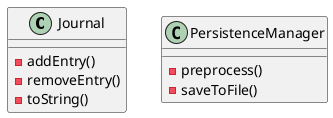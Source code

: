 @startuml
class Journal {
 -addEntry()
 -removeEntry()
 -toString()
}
class PersistenceManager {
 -preprocess()
 -saveToFile()
}
@enduml